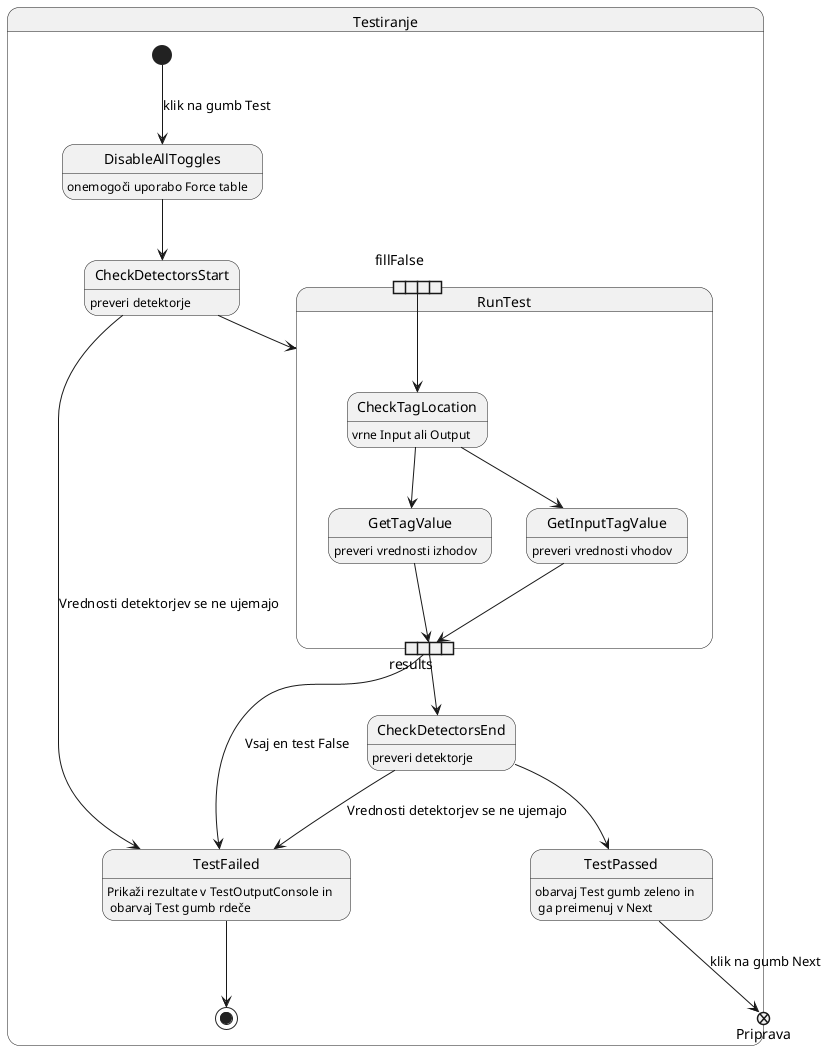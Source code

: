 @startuml

state Testiranje {
    state Priprava <<exitPoint>>

  [*] --> DisableAllToggles : klik na gumb Test
  DisableAllToggles : onemogoči uporabo Force table
  DisableAllToggles --> CheckDetectorsStart 
  CheckDetectorsStart --> RunTest
  CheckDetectorsStart --> TestFailed : Vrednosti detektorjev se ne ujemajo
  CheckDetectorsStart : preveri detektorje

  state RunTest {
      state fillFalse <<expansionInput>>
      state results <<expansionOutput>>

      fillFalse --> CheckTagLocation
      CheckTagLocation : vrne Input ali Output
      CheckTagLocation --> GetTagValue
      CheckTagLocation --> GetInputTagValue
      GetInputTagValue : preveri vrednosti vhodov
      GetInputTagValue --> results
      
      GetTagValue : preveri vrednosti izhodov
      GetTagValue --> results
  }
  results --> CheckDetectorsEnd
  results --> TestFailed : Vsaj en test False

  CheckDetectorsEnd --> TestPassed
  CheckDetectorsEnd --> TestFailed :  Vrednosti detektorjev se ne ujemajo
  CheckDetectorsEnd : preveri detektorje

  TestFailed : Prikaži rezultate v TestOutputConsole in \n obarvaj Test gumb rdeče
  TestFailed --> [*]

  TestPassed --> Priprava : klik na gumb Next
  TestPassed : obarvaj Test gumb zeleno in \n ga preimenuj v Next 
}

@enduml